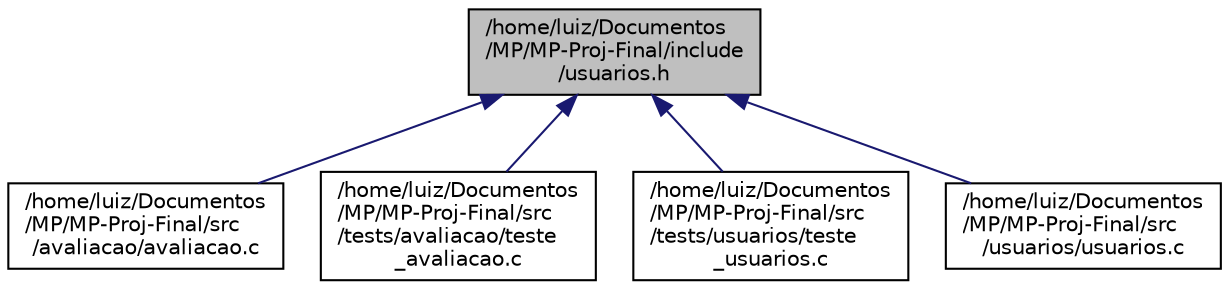 digraph "/home/luiz/Documentos/MP/MP-Proj-Final/include/usuarios.h"
{
  edge [fontname="Helvetica",fontsize="10",labelfontname="Helvetica",labelfontsize="10"];
  node [fontname="Helvetica",fontsize="10",shape=record];
  Node1 [label="/home/luiz/Documentos\l/MP/MP-Proj-Final/include\l/usuarios.h",height=0.2,width=0.4,color="black", fillcolor="grey75", style="filled", fontcolor="black"];
  Node1 -> Node2 [dir="back",color="midnightblue",fontsize="10",style="solid",fontname="Helvetica"];
  Node2 [label="/home/luiz/Documentos\l/MP/MP-Proj-Final/src\l/avaliacao/avaliacao.c",height=0.2,width=0.4,color="black", fillcolor="white", style="filled",URL="$avaliacao_8c.html"];
  Node1 -> Node3 [dir="back",color="midnightblue",fontsize="10",style="solid",fontname="Helvetica"];
  Node3 [label="/home/luiz/Documentos\l/MP/MP-Proj-Final/src\l/tests/avaliacao/teste\l_avaliacao.c",height=0.2,width=0.4,color="black", fillcolor="white", style="filled",URL="$teste__avaliacao_8c.html"];
  Node1 -> Node4 [dir="back",color="midnightblue",fontsize="10",style="solid",fontname="Helvetica"];
  Node4 [label="/home/luiz/Documentos\l/MP/MP-Proj-Final/src\l/tests/usuarios/teste\l_usuarios.c",height=0.2,width=0.4,color="black", fillcolor="white", style="filled",URL="$teste__usuarios_8c.html"];
  Node1 -> Node5 [dir="back",color="midnightblue",fontsize="10",style="solid",fontname="Helvetica"];
  Node5 [label="/home/luiz/Documentos\l/MP/MP-Proj-Final/src\l/usuarios/usuarios.c",height=0.2,width=0.4,color="black", fillcolor="white", style="filled",URL="$usuarios_8c.html"];
}
